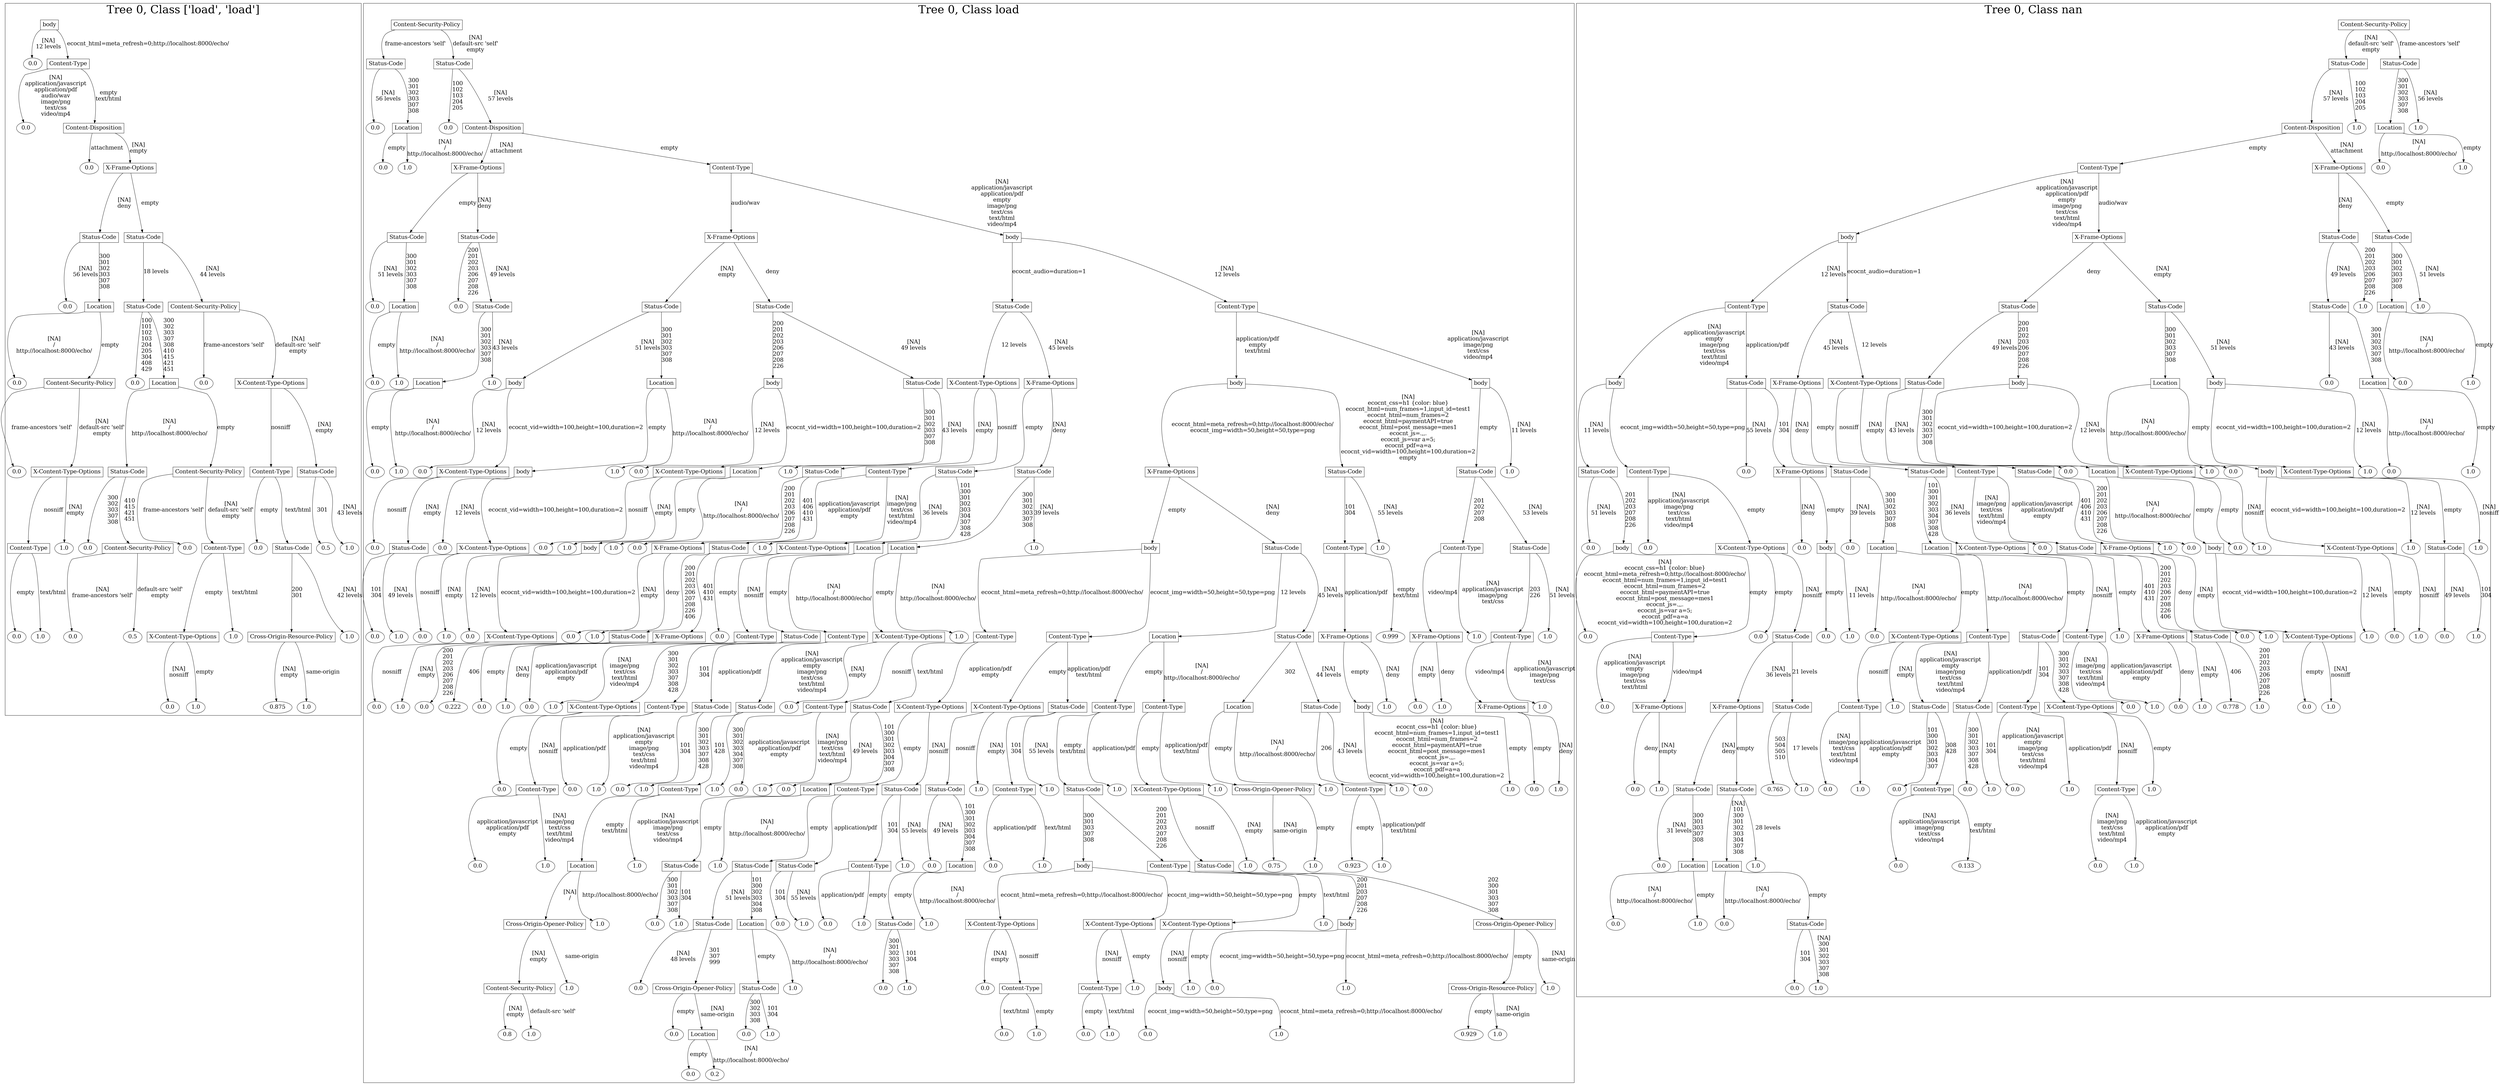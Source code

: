 /*
Generated by:
    http://https://github.com/h2oai/h2o-3/tree/master/h2o-genmodel/src/main/java/hex/genmodel/tools/PrintMojo.java
*/

/*
On a mac:

$ brew install graphviz
$ dot -Tpng file.gv -o file.png
$ open file.png
*/

digraph G {

subgraph cluster_0 {
/* Nodes */

/* Level 0 */
{
"SG_0_Node_0" [shape=box, fontsize=20, label="body"]
}

/* Level 1 */
{
"SG_0_Node_26" [fontsize=20, label="0.0"]
"SG_0_Node_1" [shape=box, fontsize=20, label="Content-Type"]
}

/* Level 2 */
{
"SG_0_Node_27" [fontsize=20, label="0.0"]
"SG_0_Node_2" [shape=box, fontsize=20, label="Content-Disposition"]
}

/* Level 3 */
{
"SG_0_Node_28" [fontsize=20, label="0.0"]
"SG_0_Node_3" [shape=box, fontsize=20, label="X-Frame-Options"]
}

/* Level 4 */
{
"SG_0_Node_4" [shape=box, fontsize=20, label="Status-Code"]
"SG_0_Node_5" [shape=box, fontsize=20, label="Status-Code"]
}

/* Level 5 */
{
"SG_0_Node_29" [fontsize=20, label="0.0"]
"SG_0_Node_6" [shape=box, fontsize=20, label="Location"]
"SG_0_Node_7" [shape=box, fontsize=20, label="Status-Code"]
"SG_0_Node_8" [shape=box, fontsize=20, label="Content-Security-Policy"]
}

/* Level 6 */
{
"SG_0_Node_30" [fontsize=20, label="0.0"]
"SG_0_Node_9" [shape=box, fontsize=20, label="Content-Security-Policy"]
"SG_0_Node_31" [fontsize=20, label="0.0"]
"SG_0_Node_10" [shape=box, fontsize=20, label="Location"]
"SG_0_Node_32" [fontsize=20, label="0.0"]
"SG_0_Node_11" [shape=box, fontsize=20, label="X-Content-Type-Options"]
}

/* Level 7 */
{
"SG_0_Node_33" [fontsize=20, label="0.0"]
"SG_0_Node_12" [shape=box, fontsize=20, label="X-Content-Type-Options"]
"SG_0_Node_13" [shape=box, fontsize=20, label="Status-Code"]
"SG_0_Node_14" [shape=box, fontsize=20, label="Content-Security-Policy"]
"SG_0_Node_15" [shape=box, fontsize=20, label="Content-Type"]
"SG_0_Node_16" [shape=box, fontsize=20, label="Status-Code"]
}

/* Level 8 */
{
"SG_0_Node_17" [shape=box, fontsize=20, label="Content-Type"]
"SG_0_Node_34" [fontsize=20, label="1.0"]
"SG_0_Node_35" [fontsize=20, label="0.0"]
"SG_0_Node_18" [shape=box, fontsize=20, label="Content-Security-Policy"]
"SG_0_Node_36" [fontsize=20, label="0.0"]
"SG_0_Node_19" [shape=box, fontsize=20, label="Content-Type"]
"SG_0_Node_37" [fontsize=20, label="0.0"]
"SG_0_Node_20" [shape=box, fontsize=20, label="Status-Code"]
"SG_0_Node_38" [fontsize=20, label="0.5"]
"SG_0_Node_39" [fontsize=20, label="1.0"]
}

/* Level 9 */
{
"SG_0_Node_40" [fontsize=20, label="0.0"]
"SG_0_Node_41" [fontsize=20, label="1.0"]
"SG_0_Node_42" [fontsize=20, label="0.0"]
"SG_0_Node_43" [fontsize=20, label="0.5"]
"SG_0_Node_23" [shape=box, fontsize=20, label="X-Content-Type-Options"]
"SG_0_Node_44" [fontsize=20, label="1.0"]
"SG_0_Node_24" [shape=box, fontsize=20, label="Cross-Origin-Resource-Policy"]
"SG_0_Node_45" [fontsize=20, label="1.0"]
}

/* Level 10 */
{
"SG_0_Node_46" [fontsize=20, label="0.0"]
"SG_0_Node_47" [fontsize=20, label="1.0"]
"SG_0_Node_48" [fontsize=20, label="0.875"]
"SG_0_Node_49" [fontsize=20, label="1.0"]
}

/* Edges */
"SG_0_Node_0" -> "SG_0_Node_26" [fontsize=20, label="[NA]
12 levels
"]
"SG_0_Node_0" -> "SG_0_Node_1" [fontsize=20, label="ecocnt_html=meta_refresh=0;http://localhost:8000/echo/
"]
"SG_0_Node_1" -> "SG_0_Node_27" [fontsize=20, label="[NA]
application/javascript
application/pdf
audio/wav
image/png
text/css
video/mp4
"]
"SG_0_Node_1" -> "SG_0_Node_2" [fontsize=20, label="empty
text/html
"]
"SG_0_Node_2" -> "SG_0_Node_28" [fontsize=20, label="attachment
"]
"SG_0_Node_2" -> "SG_0_Node_3" [fontsize=20, label="[NA]
empty
"]
"SG_0_Node_3" -> "SG_0_Node_4" [fontsize=20, label="[NA]
deny
"]
"SG_0_Node_3" -> "SG_0_Node_5" [fontsize=20, label="empty
"]
"SG_0_Node_5" -> "SG_0_Node_7" [fontsize=20, label="18 levels
"]
"SG_0_Node_5" -> "SG_0_Node_8" [fontsize=20, label="[NA]
44 levels
"]
"SG_0_Node_8" -> "SG_0_Node_32" [fontsize=20, label="frame-ancestors 'self'
"]
"SG_0_Node_8" -> "SG_0_Node_11" [fontsize=20, label="[NA]
default-src 'self'
empty
"]
"SG_0_Node_11" -> "SG_0_Node_15" [fontsize=20, label="nosniff
"]
"SG_0_Node_11" -> "SG_0_Node_16" [fontsize=20, label="[NA]
empty
"]
"SG_0_Node_16" -> "SG_0_Node_38" [fontsize=20, label="301
"]
"SG_0_Node_16" -> "SG_0_Node_39" [fontsize=20, label="[NA]
43 levels
"]
"SG_0_Node_15" -> "SG_0_Node_37" [fontsize=20, label="empty
"]
"SG_0_Node_15" -> "SG_0_Node_20" [fontsize=20, label="text/html
"]
"SG_0_Node_20" -> "SG_0_Node_24" [fontsize=20, label="200
301
"]
"SG_0_Node_20" -> "SG_0_Node_45" [fontsize=20, label="[NA]
42 levels
"]
"SG_0_Node_24" -> "SG_0_Node_48" [fontsize=20, label="[NA]
empty
"]
"SG_0_Node_24" -> "SG_0_Node_49" [fontsize=20, label="same-origin
"]
"SG_0_Node_7" -> "SG_0_Node_31" [fontsize=20, label="100
101
102
103
204
205
304
408
429
"]
"SG_0_Node_7" -> "SG_0_Node_10" [fontsize=20, label="300
302
303
307
308
410
415
421
451
"]
"SG_0_Node_10" -> "SG_0_Node_13" [fontsize=20, label="[NA]
/
http://localhost:8000/echo/
"]
"SG_0_Node_10" -> "SG_0_Node_14" [fontsize=20, label="empty
"]
"SG_0_Node_14" -> "SG_0_Node_36" [fontsize=20, label="frame-ancestors 'self'
"]
"SG_0_Node_14" -> "SG_0_Node_19" [fontsize=20, label="[NA]
default-src 'self'
empty
"]
"SG_0_Node_19" -> "SG_0_Node_23" [fontsize=20, label="empty
"]
"SG_0_Node_19" -> "SG_0_Node_44" [fontsize=20, label="text/html
"]
"SG_0_Node_23" -> "SG_0_Node_46" [fontsize=20, label="[NA]
nosniff
"]
"SG_0_Node_23" -> "SG_0_Node_47" [fontsize=20, label="empty
"]
"SG_0_Node_13" -> "SG_0_Node_35" [fontsize=20, label="300
302
303
307
308
"]
"SG_0_Node_13" -> "SG_0_Node_18" [fontsize=20, label="410
415
421
451
"]
"SG_0_Node_18" -> "SG_0_Node_42" [fontsize=20, label="[NA]
frame-ancestors 'self'
"]
"SG_0_Node_18" -> "SG_0_Node_43" [fontsize=20, label="default-src 'self'
empty
"]
"SG_0_Node_4" -> "SG_0_Node_29" [fontsize=20, label="[NA]
56 levels
"]
"SG_0_Node_4" -> "SG_0_Node_6" [fontsize=20, label="300
301
302
303
307
308
"]
"SG_0_Node_6" -> "SG_0_Node_30" [fontsize=20, label="[NA]
/
http://localhost:8000/echo/
"]
"SG_0_Node_6" -> "SG_0_Node_9" [fontsize=20, label="empty
"]
"SG_0_Node_9" -> "SG_0_Node_33" [fontsize=20, label="frame-ancestors 'self'
"]
"SG_0_Node_9" -> "SG_0_Node_12" [fontsize=20, label="[NA]
default-src 'self'
empty
"]
"SG_0_Node_12" -> "SG_0_Node_17" [fontsize=20, label="nosniff
"]
"SG_0_Node_12" -> "SG_0_Node_34" [fontsize=20, label="[NA]
empty
"]
"SG_0_Node_17" -> "SG_0_Node_40" [fontsize=20, label="empty
"]
"SG_0_Node_17" -> "SG_0_Node_41" [fontsize=20, label="text/html
"]

fontsize=40
label="Tree 0, Class ['load', 'load']"
}

subgraph cluster_1 {
/* Nodes */

/* Level 0 */
{
"SG_1_Node_0" [shape=box, fontsize=20, label="Content-Security-Policy"]
}

/* Level 1 */
{
"SG_1_Node_1" [shape=box, fontsize=20, label="Status-Code"]
"SG_1_Node_2" [shape=box, fontsize=20, label="Status-Code"]
}

/* Level 2 */
{
"SG_1_Node_126" [fontsize=20, label="0.0"]
"SG_1_Node_3" [shape=box, fontsize=20, label="Location"]
"SG_1_Node_127" [fontsize=20, label="0.0"]
"SG_1_Node_4" [shape=box, fontsize=20, label="Content-Disposition"]
}

/* Level 3 */
{
"SG_1_Node_128" [fontsize=20, label="0.0"]
"SG_1_Node_129" [fontsize=20, label="1.0"]
"SG_1_Node_5" [shape=box, fontsize=20, label="X-Frame-Options"]
"SG_1_Node_6" [shape=box, fontsize=20, label="Content-Type"]
}

/* Level 4 */
{
"SG_1_Node_7" [shape=box, fontsize=20, label="Status-Code"]
"SG_1_Node_8" [shape=box, fontsize=20, label="Status-Code"]
"SG_1_Node_9" [shape=box, fontsize=20, label="X-Frame-Options"]
"SG_1_Node_10" [shape=box, fontsize=20, label="body"]
}

/* Level 5 */
{
"SG_1_Node_130" [fontsize=20, label="0.0"]
"SG_1_Node_11" [shape=box, fontsize=20, label="Location"]
"SG_1_Node_131" [fontsize=20, label="0.0"]
"SG_1_Node_12" [shape=box, fontsize=20, label="Status-Code"]
"SG_1_Node_13" [shape=box, fontsize=20, label="Status-Code"]
"SG_1_Node_14" [shape=box, fontsize=20, label="Status-Code"]
"SG_1_Node_15" [shape=box, fontsize=20, label="Status-Code"]
"SG_1_Node_16" [shape=box, fontsize=20, label="Content-Type"]
}

/* Level 6 */
{
"SG_1_Node_132" [fontsize=20, label="0.0"]
"SG_1_Node_133" [fontsize=20, label="1.0"]
"SG_1_Node_18" [shape=box, fontsize=20, label="Location"]
"SG_1_Node_134" [fontsize=20, label="1.0"]
"SG_1_Node_20" [shape=box, fontsize=20, label="body"]
"SG_1_Node_21" [shape=box, fontsize=20, label="Location"]
"SG_1_Node_22" [shape=box, fontsize=20, label="body"]
"SG_1_Node_23" [shape=box, fontsize=20, label="Status-Code"]
"SG_1_Node_24" [shape=box, fontsize=20, label="X-Content-Type-Options"]
"SG_1_Node_25" [shape=box, fontsize=20, label="X-Frame-Options"]
"SG_1_Node_26" [shape=box, fontsize=20, label="body"]
"SG_1_Node_27" [shape=box, fontsize=20, label="body"]
}

/* Level 7 */
{
"SG_1_Node_135" [fontsize=20, label="0.0"]
"SG_1_Node_136" [fontsize=20, label="1.0"]
"SG_1_Node_137" [fontsize=20, label="0.0"]
"SG_1_Node_28" [shape=box, fontsize=20, label="X-Content-Type-Options"]
"SG_1_Node_29" [shape=box, fontsize=20, label="body"]
"SG_1_Node_138" [fontsize=20, label="1.0"]
"SG_1_Node_139" [fontsize=20, label="0.0"]
"SG_1_Node_30" [shape=box, fontsize=20, label="X-Content-Type-Options"]
"SG_1_Node_31" [shape=box, fontsize=20, label="Location"]
"SG_1_Node_140" [fontsize=20, label="1.0"]
"SG_1_Node_32" [shape=box, fontsize=20, label="Status-Code"]
"SG_1_Node_33" [shape=box, fontsize=20, label="Content-Type"]
"SG_1_Node_34" [shape=box, fontsize=20, label="Status-Code"]
"SG_1_Node_35" [shape=box, fontsize=20, label="Status-Code"]
"SG_1_Node_36" [shape=box, fontsize=20, label="X-Frame-Options"]
"SG_1_Node_37" [shape=box, fontsize=20, label="Status-Code"]
"SG_1_Node_38" [shape=box, fontsize=20, label="Status-Code"]
"SG_1_Node_141" [fontsize=20, label="1.0"]
}

/* Level 8 */
{
"SG_1_Node_142" [fontsize=20, label="0.0"]
"SG_1_Node_39" [shape=box, fontsize=20, label="Status-Code"]
"SG_1_Node_143" [fontsize=20, label="0.0"]
"SG_1_Node_40" [shape=box, fontsize=20, label="X-Content-Type-Options"]
"SG_1_Node_144" [fontsize=20, label="0.0"]
"SG_1_Node_145" [fontsize=20, label="1.0"]
"SG_1_Node_41" [shape=box, fontsize=20, label="body"]
"SG_1_Node_146" [fontsize=20, label="1.0"]
"SG_1_Node_147" [fontsize=20, label="0.0"]
"SG_1_Node_42" [shape=box, fontsize=20, label="X-Frame-Options"]
"SG_1_Node_43" [shape=box, fontsize=20, label="Status-Code"]
"SG_1_Node_148" [fontsize=20, label="1.0"]
"SG_1_Node_44" [shape=box, fontsize=20, label="X-Content-Type-Options"]
"SG_1_Node_45" [shape=box, fontsize=20, label="Location"]
"SG_1_Node_46" [shape=box, fontsize=20, label="Location"]
"SG_1_Node_149" [fontsize=20, label="1.0"]
"SG_1_Node_47" [shape=box, fontsize=20, label="body"]
"SG_1_Node_48" [shape=box, fontsize=20, label="Status-Code"]
"SG_1_Node_49" [shape=box, fontsize=20, label="Content-Type"]
"SG_1_Node_150" [fontsize=20, label="1.0"]
"SG_1_Node_51" [shape=box, fontsize=20, label="Content-Type"]
"SG_1_Node_52" [shape=box, fontsize=20, label="Status-Code"]
}

/* Level 9 */
{
"SG_1_Node_151" [fontsize=20, label="0.0"]
"SG_1_Node_152" [fontsize=20, label="1.0"]
"SG_1_Node_153" [fontsize=20, label="0.0"]
"SG_1_Node_154" [fontsize=20, label="1.0"]
"SG_1_Node_155" [fontsize=20, label="0.0"]
"SG_1_Node_53" [shape=box, fontsize=20, label="X-Content-Type-Options"]
"SG_1_Node_156" [fontsize=20, label="0.0"]
"SG_1_Node_157" [fontsize=20, label="1.0"]
"SG_1_Node_54" [shape=box, fontsize=20, label="Status-Code"]
"SG_1_Node_55" [shape=box, fontsize=20, label="X-Frame-Options"]
"SG_1_Node_158" [fontsize=20, label="0.0"]
"SG_1_Node_56" [shape=box, fontsize=20, label="Content-Type"]
"SG_1_Node_57" [shape=box, fontsize=20, label="Status-Code"]
"SG_1_Node_58" [shape=box, fontsize=20, label="Content-Type"]
"SG_1_Node_59" [shape=box, fontsize=20, label="X-Content-Type-Options"]
"SG_1_Node_159" [fontsize=20, label="1.0"]
"SG_1_Node_60" [shape=box, fontsize=20, label="Content-Type"]
"SG_1_Node_61" [shape=box, fontsize=20, label="Content-Type"]
"SG_1_Node_62" [shape=box, fontsize=20, label="Location"]
"SG_1_Node_63" [shape=box, fontsize=20, label="Status-Code"]
"SG_1_Node_64" [shape=box, fontsize=20, label="X-Frame-Options"]
"SG_1_Node_160" [fontsize=20, label="0.999"]
"SG_1_Node_66" [shape=box, fontsize=20, label="X-Frame-Options"]
"SG_1_Node_161" [fontsize=20, label="1.0"]
"SG_1_Node_67" [shape=box, fontsize=20, label="Content-Type"]
"SG_1_Node_162" [fontsize=20, label="1.0"]
}

/* Level 10 */
{
"SG_1_Node_163" [fontsize=20, label="0.0"]
"SG_1_Node_164" [fontsize=20, label="1.0"]
"SG_1_Node_165" [fontsize=20, label="0.0"]
"SG_1_Node_166" [fontsize=20, label="0.222"]
"SG_1_Node_167" [fontsize=20, label="0.0"]
"SG_1_Node_168" [fontsize=20, label="1.0"]
"SG_1_Node_169" [fontsize=20, label="0.0"]
"SG_1_Node_170" [fontsize=20, label="1.0"]
"SG_1_Node_69" [shape=box, fontsize=20, label="X-Content-Type-Options"]
"SG_1_Node_70" [shape=box, fontsize=20, label="Content-Type"]
"SG_1_Node_71" [shape=box, fontsize=20, label="Status-Code"]
"SG_1_Node_72" [shape=box, fontsize=20, label="Status-Code"]
"SG_1_Node_171" [fontsize=20, label="0.0"]
"SG_1_Node_73" [shape=box, fontsize=20, label="Content-Type"]
"SG_1_Node_74" [shape=box, fontsize=20, label="Status-Code"]
"SG_1_Node_75" [shape=box, fontsize=20, label="X-Content-Type-Options"]
"SG_1_Node_76" [shape=box, fontsize=20, label="X-Content-Type-Options"]
"SG_1_Node_77" [shape=box, fontsize=20, label="Status-Code"]
"SG_1_Node_78" [shape=box, fontsize=20, label="Content-Type"]
"SG_1_Node_79" [shape=box, fontsize=20, label="Content-Type"]
"SG_1_Node_80" [shape=box, fontsize=20, label="Location"]
"SG_1_Node_81" [shape=box, fontsize=20, label="Status-Code"]
"SG_1_Node_82" [shape=box, fontsize=20, label="body"]
"SG_1_Node_172" [fontsize=20, label="1.0"]
"SG_1_Node_173" [fontsize=20, label="0.0"]
"SG_1_Node_174" [fontsize=20, label="1.0"]
"SG_1_Node_83" [shape=box, fontsize=20, label="X-Frame-Options"]
"SG_1_Node_175" [fontsize=20, label="1.0"]
}

/* Level 11 */
{
"SG_1_Node_176" [fontsize=20, label="0.0"]
"SG_1_Node_84" [shape=box, fontsize=20, label="Content-Type"]
"SG_1_Node_177" [fontsize=20, label="0.0"]
"SG_1_Node_178" [fontsize=20, label="1.0"]
"SG_1_Node_179" [fontsize=20, label="0.0"]
"SG_1_Node_180" [fontsize=20, label="1.0"]
"SG_1_Node_85" [shape=box, fontsize=20, label="Content-Type"]
"SG_1_Node_181" [fontsize=20, label="1.0"]
"SG_1_Node_182" [fontsize=20, label="0.0"]
"SG_1_Node_183" [fontsize=20, label="1.0"]
"SG_1_Node_184" [fontsize=20, label="0.0"]
"SG_1_Node_86" [shape=box, fontsize=20, label="Location"]
"SG_1_Node_87" [shape=box, fontsize=20, label="Content-Type"]
"SG_1_Node_88" [shape=box, fontsize=20, label="Status-Code"]
"SG_1_Node_89" [shape=box, fontsize=20, label="Status-Code"]
"SG_1_Node_185" [fontsize=20, label="1.0"]
"SG_1_Node_90" [shape=box, fontsize=20, label="Content-Type"]
"SG_1_Node_186" [fontsize=20, label="1.0"]
"SG_1_Node_91" [shape=box, fontsize=20, label="Status-Code"]
"SG_1_Node_187" [fontsize=20, label="1.0"]
"SG_1_Node_92" [shape=box, fontsize=20, label="X-Content-Type-Options"]
"SG_1_Node_188" [fontsize=20, label="1.0"]
"SG_1_Node_93" [shape=box, fontsize=20, label="Cross-Origin-Opener-Policy"]
"SG_1_Node_189" [fontsize=20, label="1.0"]
"SG_1_Node_94" [shape=box, fontsize=20, label="Content-Type"]
"SG_1_Node_190" [fontsize=20, label="1.0"]
"SG_1_Node_191" [fontsize=20, label="0.0"]
"SG_1_Node_192" [fontsize=20, label="1.0"]
"SG_1_Node_193" [fontsize=20, label="0.0"]
"SG_1_Node_194" [fontsize=20, label="1.0"]
}

/* Level 12 */
{
"SG_1_Node_195" [fontsize=20, label="0.0"]
"SG_1_Node_196" [fontsize=20, label="1.0"]
"SG_1_Node_95" [shape=box, fontsize=20, label="Location"]
"SG_1_Node_197" [fontsize=20, label="1.0"]
"SG_1_Node_96" [shape=box, fontsize=20, label="Status-Code"]
"SG_1_Node_198" [fontsize=20, label="1.0"]
"SG_1_Node_97" [shape=box, fontsize=20, label="Status-Code"]
"SG_1_Node_98" [shape=box, fontsize=20, label="Status-Code"]
"SG_1_Node_99" [shape=box, fontsize=20, label="Content-Type"]
"SG_1_Node_199" [fontsize=20, label="1.0"]
"SG_1_Node_200" [fontsize=20, label="0.0"]
"SG_1_Node_100" [shape=box, fontsize=20, label="Location"]
"SG_1_Node_201" [fontsize=20, label="0.0"]
"SG_1_Node_202" [fontsize=20, label="1.0"]
"SG_1_Node_101" [shape=box, fontsize=20, label="body"]
"SG_1_Node_102" [shape=box, fontsize=20, label="Content-Type"]
"SG_1_Node_103" [shape=box, fontsize=20, label="Status-Code"]
"SG_1_Node_203" [fontsize=20, label="1.0"]
"SG_1_Node_204" [fontsize=20, label="0.75"]
"SG_1_Node_205" [fontsize=20, label="1.0"]
"SG_1_Node_206" [fontsize=20, label="0.923"]
"SG_1_Node_207" [fontsize=20, label="1.0"]
}

/* Level 13 */
{
"SG_1_Node_106" [shape=box, fontsize=20, label="Cross-Origin-Opener-Policy"]
"SG_1_Node_208" [fontsize=20, label="1.0"]
"SG_1_Node_209" [fontsize=20, label="0.0"]
"SG_1_Node_210" [fontsize=20, label="1.0"]
"SG_1_Node_107" [shape=box, fontsize=20, label="Status-Code"]
"SG_1_Node_108" [shape=box, fontsize=20, label="Location"]
"SG_1_Node_211" [fontsize=20, label="0.0"]
"SG_1_Node_212" [fontsize=20, label="1.0"]
"SG_1_Node_213" [fontsize=20, label="0.0"]
"SG_1_Node_214" [fontsize=20, label="1.0"]
"SG_1_Node_109" [shape=box, fontsize=20, label="Status-Code"]
"SG_1_Node_215" [fontsize=20, label="1.0"]
"SG_1_Node_110" [shape=box, fontsize=20, label="X-Content-Type-Options"]
"SG_1_Node_111" [shape=box, fontsize=20, label="X-Content-Type-Options"]
"SG_1_Node_112" [shape=box, fontsize=20, label="X-Content-Type-Options"]
"SG_1_Node_216" [fontsize=20, label="1.0"]
"SG_1_Node_113" [shape=box, fontsize=20, label="body"]
"SG_1_Node_114" [shape=box, fontsize=20, label="Cross-Origin-Opener-Policy"]
}

/* Level 14 */
{
"SG_1_Node_115" [shape=box, fontsize=20, label="Content-Security-Policy"]
"SG_1_Node_217" [fontsize=20, label="1.0"]
"SG_1_Node_218" [fontsize=20, label="0.0"]
"SG_1_Node_116" [shape=box, fontsize=20, label="Cross-Origin-Opener-Policy"]
"SG_1_Node_117" [shape=box, fontsize=20, label="Status-Code"]
"SG_1_Node_219" [fontsize=20, label="1.0"]
"SG_1_Node_220" [fontsize=20, label="0.0"]
"SG_1_Node_221" [fontsize=20, label="1.0"]
"SG_1_Node_222" [fontsize=20, label="0.0"]
"SG_1_Node_118" [shape=box, fontsize=20, label="Content-Type"]
"SG_1_Node_119" [shape=box, fontsize=20, label="Content-Type"]
"SG_1_Node_223" [fontsize=20, label="1.0"]
"SG_1_Node_120" [shape=box, fontsize=20, label="body"]
"SG_1_Node_224" [fontsize=20, label="1.0"]
"SG_1_Node_225" [fontsize=20, label="0.0"]
"SG_1_Node_226" [fontsize=20, label="1.0"]
"SG_1_Node_121" [shape=box, fontsize=20, label="Cross-Origin-Resource-Policy"]
"SG_1_Node_227" [fontsize=20, label="1.0"]
}

/* Level 15 */
{
"SG_1_Node_228" [fontsize=20, label="0.8"]
"SG_1_Node_229" [fontsize=20, label="1.0"]
"SG_1_Node_230" [fontsize=20, label="0.0"]
"SG_1_Node_123" [shape=box, fontsize=20, label="Location"]
"SG_1_Node_231" [fontsize=20, label="0.0"]
"SG_1_Node_232" [fontsize=20, label="1.0"]
"SG_1_Node_233" [fontsize=20, label="0.0"]
"SG_1_Node_234" [fontsize=20, label="1.0"]
"SG_1_Node_235" [fontsize=20, label="0.0"]
"SG_1_Node_236" [fontsize=20, label="1.0"]
"SG_1_Node_237" [fontsize=20, label="0.0"]
"SG_1_Node_238" [fontsize=20, label="1.0"]
"SG_1_Node_239" [fontsize=20, label="0.929"]
"SG_1_Node_240" [fontsize=20, label="1.0"]
}

/* Level 16 */
{
"SG_1_Node_241" [fontsize=20, label="0.0"]
"SG_1_Node_242" [fontsize=20, label="0.2"]
}

/* Edges */
"SG_1_Node_0" -> "SG_1_Node_1" [fontsize=20, label="frame-ancestors 'self'
"]
"SG_1_Node_0" -> "SG_1_Node_2" [fontsize=20, label="[NA]
default-src 'self'
empty
"]
"SG_1_Node_2" -> "SG_1_Node_127" [fontsize=20, label="100
102
103
204
205
"]
"SG_1_Node_2" -> "SG_1_Node_4" [fontsize=20, label="[NA]
57 levels
"]
"SG_1_Node_4" -> "SG_1_Node_5" [fontsize=20, label="[NA]
attachment
"]
"SG_1_Node_4" -> "SG_1_Node_6" [fontsize=20, label="empty
"]
"SG_1_Node_6" -> "SG_1_Node_9" [fontsize=20, label="audio/wav
"]
"SG_1_Node_6" -> "SG_1_Node_10" [fontsize=20, label="[NA]
application/javascript
application/pdf
empty
image/png
text/css
text/html
video/mp4
"]
"SG_1_Node_10" -> "SG_1_Node_15" [fontsize=20, label="ecocnt_audio=duration=1
"]
"SG_1_Node_10" -> "SG_1_Node_16" [fontsize=20, label="[NA]
12 levels
"]
"SG_1_Node_16" -> "SG_1_Node_26" [fontsize=20, label="application/pdf
empty
text/html
"]
"SG_1_Node_16" -> "SG_1_Node_27" [fontsize=20, label="[NA]
application/javascript
image/png
text/css
video/mp4
"]
"SG_1_Node_27" -> "SG_1_Node_38" [fontsize=20, label="empty
"]
"SG_1_Node_27" -> "SG_1_Node_141" [fontsize=20, label="[NA]
11 levels
"]
"SG_1_Node_38" -> "SG_1_Node_51" [fontsize=20, label="201
202
207
208
"]
"SG_1_Node_38" -> "SG_1_Node_52" [fontsize=20, label="[NA]
53 levels
"]
"SG_1_Node_52" -> "SG_1_Node_67" [fontsize=20, label="203
226
"]
"SG_1_Node_52" -> "SG_1_Node_162" [fontsize=20, label="[NA]
51 levels
"]
"SG_1_Node_67" -> "SG_1_Node_83" [fontsize=20, label="video/mp4
"]
"SG_1_Node_67" -> "SG_1_Node_175" [fontsize=20, label="[NA]
application/javascript
image/png
text/css
"]
"SG_1_Node_83" -> "SG_1_Node_193" [fontsize=20, label="empty
"]
"SG_1_Node_83" -> "SG_1_Node_194" [fontsize=20, label="[NA]
deny
"]
"SG_1_Node_51" -> "SG_1_Node_66" [fontsize=20, label="video/mp4
"]
"SG_1_Node_51" -> "SG_1_Node_161" [fontsize=20, label="[NA]
application/javascript
image/png
text/css
"]
"SG_1_Node_66" -> "SG_1_Node_173" [fontsize=20, label="[NA]
empty
"]
"SG_1_Node_66" -> "SG_1_Node_174" [fontsize=20, label="deny
"]
"SG_1_Node_26" -> "SG_1_Node_36" [fontsize=20, label="ecocnt_html=meta_refresh=0;http://localhost:8000/echo/
ecocnt_img=width=50,height=50,type=png
"]
"SG_1_Node_26" -> "SG_1_Node_37" [fontsize=20, label="[NA]
ecocnt_css=h1 {color: blue}
ecocnt_html=num_frames=1,input_id=test1
ecocnt_html=num_frames=2
ecocnt_html=paymentAPI=true
ecocnt_html=post_message=mes1
ecocnt_js=.,,.
ecocnt_js=var a=5;
ecocnt_pdf=a=a
ecocnt_vid=width=100,height=100,duration=2
empty
"]
"SG_1_Node_37" -> "SG_1_Node_49" [fontsize=20, label="101
304
"]
"SG_1_Node_37" -> "SG_1_Node_150" [fontsize=20, label="[NA]
55 levels
"]
"SG_1_Node_49" -> "SG_1_Node_64" [fontsize=20, label="application/pdf
"]
"SG_1_Node_49" -> "SG_1_Node_160" [fontsize=20, label="empty
text/html
"]
"SG_1_Node_64" -> "SG_1_Node_82" [fontsize=20, label="empty
"]
"SG_1_Node_64" -> "SG_1_Node_172" [fontsize=20, label="[NA]
deny
"]
"SG_1_Node_82" -> "SG_1_Node_191" [fontsize=20, label="[NA]
ecocnt_css=h1 {color: blue}
ecocnt_html=num_frames=1,input_id=test1
ecocnt_html=num_frames=2
ecocnt_html=paymentAPI=true
ecocnt_html=post_message=mes1
ecocnt_js=.,,.
ecocnt_js=var a=5;
ecocnt_pdf=a=a
ecocnt_vid=width=100,height=100,duration=2
"]
"SG_1_Node_82" -> "SG_1_Node_192" [fontsize=20, label="empty
"]
"SG_1_Node_36" -> "SG_1_Node_47" [fontsize=20, label="empty
"]
"SG_1_Node_36" -> "SG_1_Node_48" [fontsize=20, label="[NA]
deny
"]
"SG_1_Node_48" -> "SG_1_Node_62" [fontsize=20, label="12 levels
"]
"SG_1_Node_48" -> "SG_1_Node_63" [fontsize=20, label="[NA]
45 levels
"]
"SG_1_Node_63" -> "SG_1_Node_80" [fontsize=20, label="302
"]
"SG_1_Node_63" -> "SG_1_Node_81" [fontsize=20, label="[NA]
44 levels
"]
"SG_1_Node_81" -> "SG_1_Node_94" [fontsize=20, label="206
"]
"SG_1_Node_81" -> "SG_1_Node_190" [fontsize=20, label="[NA]
43 levels
"]
"SG_1_Node_94" -> "SG_1_Node_206" [fontsize=20, label="empty
"]
"SG_1_Node_94" -> "SG_1_Node_207" [fontsize=20, label="application/pdf
text/html
"]
"SG_1_Node_80" -> "SG_1_Node_93" [fontsize=20, label="empty
"]
"SG_1_Node_80" -> "SG_1_Node_189" [fontsize=20, label="[NA]
/
http://localhost:8000/echo/
"]
"SG_1_Node_93" -> "SG_1_Node_204" [fontsize=20, label="[NA]
same-origin
"]
"SG_1_Node_93" -> "SG_1_Node_205" [fontsize=20, label="empty
"]
"SG_1_Node_62" -> "SG_1_Node_78" [fontsize=20, label="empty
"]
"SG_1_Node_62" -> "SG_1_Node_79" [fontsize=20, label="[NA]
/
http://localhost:8000/echo/
"]
"SG_1_Node_79" -> "SG_1_Node_92" [fontsize=20, label="empty
"]
"SG_1_Node_79" -> "SG_1_Node_188" [fontsize=20, label="application/pdf
text/html
"]
"SG_1_Node_92" -> "SG_1_Node_103" [fontsize=20, label="nosniff
"]
"SG_1_Node_92" -> "SG_1_Node_203" [fontsize=20, label="[NA]
empty
"]
"SG_1_Node_103" -> "SG_1_Node_113" [fontsize=20, label="200
201
203
207
208
226
"]
"SG_1_Node_103" -> "SG_1_Node_114" [fontsize=20, label="202
300
301
303
307
308
"]
"SG_1_Node_114" -> "SG_1_Node_121" [fontsize=20, label="empty
"]
"SG_1_Node_114" -> "SG_1_Node_227" [fontsize=20, label="[NA]
same-origin
"]
"SG_1_Node_121" -> "SG_1_Node_239" [fontsize=20, label="empty
"]
"SG_1_Node_121" -> "SG_1_Node_240" [fontsize=20, label="[NA]
same-origin
"]
"SG_1_Node_113" -> "SG_1_Node_225" [fontsize=20, label="ecocnt_img=width=50,height=50,type=png
"]
"SG_1_Node_113" -> "SG_1_Node_226" [fontsize=20, label="ecocnt_html=meta_refresh=0;http://localhost:8000/echo/
"]
"SG_1_Node_78" -> "SG_1_Node_91" [fontsize=20, label="empty
text/html
"]
"SG_1_Node_78" -> "SG_1_Node_187" [fontsize=20, label="application/pdf
"]
"SG_1_Node_91" -> "SG_1_Node_101" [fontsize=20, label="300
301
303
307
308
"]
"SG_1_Node_91" -> "SG_1_Node_102" [fontsize=20, label="200
201
202
203
207
208
226
"]
"SG_1_Node_102" -> "SG_1_Node_112" [fontsize=20, label="empty
"]
"SG_1_Node_102" -> "SG_1_Node_216" [fontsize=20, label="text/html
"]
"SG_1_Node_112" -> "SG_1_Node_120" [fontsize=20, label="[NA]
nosniff
"]
"SG_1_Node_112" -> "SG_1_Node_224" [fontsize=20, label="empty
"]
"SG_1_Node_120" -> "SG_1_Node_237" [fontsize=20, label="ecocnt_img=width=50,height=50,type=png
"]
"SG_1_Node_120" -> "SG_1_Node_238" [fontsize=20, label="ecocnt_html=meta_refresh=0;http://localhost:8000/echo/
"]
"SG_1_Node_101" -> "SG_1_Node_110" [fontsize=20, label="ecocnt_html=meta_refresh=0;http://localhost:8000/echo/
"]
"SG_1_Node_101" -> "SG_1_Node_111" [fontsize=20, label="ecocnt_img=width=50,height=50,type=png
"]
"SG_1_Node_111" -> "SG_1_Node_119" [fontsize=20, label="[NA]
nosniff
"]
"SG_1_Node_111" -> "SG_1_Node_223" [fontsize=20, label="empty
"]
"SG_1_Node_119" -> "SG_1_Node_235" [fontsize=20, label="empty
"]
"SG_1_Node_119" -> "SG_1_Node_236" [fontsize=20, label="text/html
"]
"SG_1_Node_110" -> "SG_1_Node_222" [fontsize=20, label="[NA]
empty
"]
"SG_1_Node_110" -> "SG_1_Node_118" [fontsize=20, label="nosniff
"]
"SG_1_Node_118" -> "SG_1_Node_233" [fontsize=20, label="text/html
"]
"SG_1_Node_118" -> "SG_1_Node_234" [fontsize=20, label="empty
"]
"SG_1_Node_47" -> "SG_1_Node_60" [fontsize=20, label="ecocnt_html=meta_refresh=0;http://localhost:8000/echo/
"]
"SG_1_Node_47" -> "SG_1_Node_61" [fontsize=20, label="ecocnt_img=width=50,height=50,type=png
"]
"SG_1_Node_61" -> "SG_1_Node_76" [fontsize=20, label="empty
"]
"SG_1_Node_61" -> "SG_1_Node_77" [fontsize=20, label="application/pdf
text/html
"]
"SG_1_Node_77" -> "SG_1_Node_90" [fontsize=20, label="101
304
"]
"SG_1_Node_77" -> "SG_1_Node_186" [fontsize=20, label="[NA]
55 levels
"]
"SG_1_Node_90" -> "SG_1_Node_201" [fontsize=20, label="application/pdf
"]
"SG_1_Node_90" -> "SG_1_Node_202" [fontsize=20, label="text/html
"]
"SG_1_Node_76" -> "SG_1_Node_89" [fontsize=20, label="nosniff
"]
"SG_1_Node_76" -> "SG_1_Node_185" [fontsize=20, label="[NA]
empty
"]
"SG_1_Node_89" -> "SG_1_Node_200" [fontsize=20, label="[NA]
49 levels
"]
"SG_1_Node_89" -> "SG_1_Node_100" [fontsize=20, label="101
300
301
302
303
304
307
308
"]
"SG_1_Node_100" -> "SG_1_Node_109" [fontsize=20, label="empty
"]
"SG_1_Node_100" -> "SG_1_Node_215" [fontsize=20, label="[NA]
/
http://localhost:8000/echo/
"]
"SG_1_Node_109" -> "SG_1_Node_220" [fontsize=20, label="300
301
302
303
307
308
"]
"SG_1_Node_109" -> "SG_1_Node_221" [fontsize=20, label="101
304
"]
"SG_1_Node_60" -> "SG_1_Node_74" [fontsize=20, label="text/html
"]
"SG_1_Node_60" -> "SG_1_Node_75" [fontsize=20, label="application/pdf
empty
"]
"SG_1_Node_75" -> "SG_1_Node_87" [fontsize=20, label="empty
"]
"SG_1_Node_75" -> "SG_1_Node_88" [fontsize=20, label="[NA]
nosniff
"]
"SG_1_Node_88" -> "SG_1_Node_99" [fontsize=20, label="101
304
"]
"SG_1_Node_88" -> "SG_1_Node_199" [fontsize=20, label="[NA]
55 levels
"]
"SG_1_Node_99" -> "SG_1_Node_213" [fontsize=20, label="application/pdf
"]
"SG_1_Node_99" -> "SG_1_Node_214" [fontsize=20, label="empty
"]
"SG_1_Node_87" -> "SG_1_Node_97" [fontsize=20, label="empty
"]
"SG_1_Node_87" -> "SG_1_Node_98" [fontsize=20, label="application/pdf
"]
"SG_1_Node_98" -> "SG_1_Node_211" [fontsize=20, label="101
304
"]
"SG_1_Node_98" -> "SG_1_Node_212" [fontsize=20, label="[NA]
55 levels
"]
"SG_1_Node_97" -> "SG_1_Node_107" [fontsize=20, label="[NA]
51 levels
"]
"SG_1_Node_97" -> "SG_1_Node_108" [fontsize=20, label="101
300
302
303
304
308
"]
"SG_1_Node_108" -> "SG_1_Node_117" [fontsize=20, label="empty
"]
"SG_1_Node_108" -> "SG_1_Node_219" [fontsize=20, label="[NA]
/
http://localhost:8000/echo/
"]
"SG_1_Node_117" -> "SG_1_Node_231" [fontsize=20, label="300
302
303
308
"]
"SG_1_Node_117" -> "SG_1_Node_232" [fontsize=20, label="101
304
"]
"SG_1_Node_107" -> "SG_1_Node_218" [fontsize=20, label="[NA]
48 levels
"]
"SG_1_Node_107" -> "SG_1_Node_116" [fontsize=20, label="301
307
999
"]
"SG_1_Node_116" -> "SG_1_Node_230" [fontsize=20, label="empty
"]
"SG_1_Node_116" -> "SG_1_Node_123" [fontsize=20, label="[NA]
same-origin
"]
"SG_1_Node_123" -> "SG_1_Node_241" [fontsize=20, label="empty
"]
"SG_1_Node_123" -> "SG_1_Node_242" [fontsize=20, label="[NA]
/
http://localhost:8000/echo/
"]
"SG_1_Node_74" -> "SG_1_Node_184" [fontsize=20, label="[NA]
49 levels
"]
"SG_1_Node_74" -> "SG_1_Node_86" [fontsize=20, label="101
300
301
302
303
304
307
308
"]
"SG_1_Node_86" -> "SG_1_Node_96" [fontsize=20, label="empty
"]
"SG_1_Node_86" -> "SG_1_Node_198" [fontsize=20, label="[NA]
/
http://localhost:8000/echo/
"]
"SG_1_Node_96" -> "SG_1_Node_209" [fontsize=20, label="300
301
302
303
307
308
"]
"SG_1_Node_96" -> "SG_1_Node_210" [fontsize=20, label="101
304
"]
"SG_1_Node_15" -> "SG_1_Node_24" [fontsize=20, label="12 levels
"]
"SG_1_Node_15" -> "SG_1_Node_25" [fontsize=20, label="[NA]
45 levels
"]
"SG_1_Node_25" -> "SG_1_Node_34" [fontsize=20, label="empty
"]
"SG_1_Node_25" -> "SG_1_Node_35" [fontsize=20, label="[NA]
deny
"]
"SG_1_Node_35" -> "SG_1_Node_46" [fontsize=20, label="300
301
302
303
307
308
"]
"SG_1_Node_35" -> "SG_1_Node_149" [fontsize=20, label="[NA]
39 levels
"]
"SG_1_Node_46" -> "SG_1_Node_59" [fontsize=20, label="empty
"]
"SG_1_Node_46" -> "SG_1_Node_159" [fontsize=20, label="[NA]
/
http://localhost:8000/echo/
"]
"SG_1_Node_59" -> "SG_1_Node_171" [fontsize=20, label="[NA]
empty
"]
"SG_1_Node_59" -> "SG_1_Node_73" [fontsize=20, label="nosniff
"]
"SG_1_Node_73" -> "SG_1_Node_182" [fontsize=20, label="application/javascript
application/pdf
empty
"]
"SG_1_Node_73" -> "SG_1_Node_183" [fontsize=20, label="[NA]
image/png
text/css
text/html
video/mp4
"]
"SG_1_Node_34" -> "SG_1_Node_44" [fontsize=20, label="[NA]
36 levels
"]
"SG_1_Node_34" -> "SG_1_Node_45" [fontsize=20, label="101
300
301
302
303
304
307
308
428
"]
"SG_1_Node_45" -> "SG_1_Node_57" [fontsize=20, label="empty
"]
"SG_1_Node_45" -> "SG_1_Node_58" [fontsize=20, label="[NA]
/
http://localhost:8000/echo/
"]
"SG_1_Node_58" -> "SG_1_Node_71" [fontsize=20, label="application/pdf
"]
"SG_1_Node_58" -> "SG_1_Node_72" [fontsize=20, label="[NA]
application/javascript
empty
image/png
text/css
text/html
video/mp4
"]
"SG_1_Node_72" -> "SG_1_Node_85" [fontsize=20, label="101
428
"]
"SG_1_Node_72" -> "SG_1_Node_181" [fontsize=20, label="300
301
302
303
304
307
308
"]
"SG_1_Node_85" -> "SG_1_Node_95" [fontsize=20, label="empty
text/html
"]
"SG_1_Node_85" -> "SG_1_Node_197" [fontsize=20, label="[NA]
application/javascript
image/png
text/css
video/mp4
"]
"SG_1_Node_95" -> "SG_1_Node_106" [fontsize=20, label="[NA]
/
"]
"SG_1_Node_95" -> "SG_1_Node_208" [fontsize=20, label="http://localhost:8000/echo/
"]
"SG_1_Node_106" -> "SG_1_Node_115" [fontsize=20, label="[NA]
empty
"]
"SG_1_Node_106" -> "SG_1_Node_217" [fontsize=20, label="same-origin
"]
"SG_1_Node_115" -> "SG_1_Node_228" [fontsize=20, label="[NA]
empty
"]
"SG_1_Node_115" -> "SG_1_Node_229" [fontsize=20, label="default-src 'self'
"]
"SG_1_Node_71" -> "SG_1_Node_179" [fontsize=20, label="101
304
"]
"SG_1_Node_71" -> "SG_1_Node_180" [fontsize=20, label="300
301
302
303
307
308
428
"]
"SG_1_Node_57" -> "SG_1_Node_69" [fontsize=20, label="300
301
302
303
307
308
428
"]
"SG_1_Node_57" -> "SG_1_Node_70" [fontsize=20, label="101
304
"]
"SG_1_Node_70" -> "SG_1_Node_177" [fontsize=20, label="application/pdf
"]
"SG_1_Node_70" -> "SG_1_Node_178" [fontsize=20, label="[NA]
application/javascript
empty
image/png
text/css
text/html
video/mp4
"]
"SG_1_Node_69" -> "SG_1_Node_176" [fontsize=20, label="empty
"]
"SG_1_Node_69" -> "SG_1_Node_84" [fontsize=20, label="[NA]
nosniff
"]
"SG_1_Node_84" -> "SG_1_Node_195" [fontsize=20, label="application/javascript
application/pdf
empty
"]
"SG_1_Node_84" -> "SG_1_Node_196" [fontsize=20, label="[NA]
image/png
text/css
text/html
video/mp4
"]
"SG_1_Node_44" -> "SG_1_Node_158" [fontsize=20, label="empty
"]
"SG_1_Node_44" -> "SG_1_Node_56" [fontsize=20, label="[NA]
nosniff
"]
"SG_1_Node_56" -> "SG_1_Node_169" [fontsize=20, label="application/javascript
application/pdf
empty
"]
"SG_1_Node_56" -> "SG_1_Node_170" [fontsize=20, label="[NA]
image/png
text/css
text/html
video/mp4
"]
"SG_1_Node_24" -> "SG_1_Node_32" [fontsize=20, label="[NA]
empty
"]
"SG_1_Node_24" -> "SG_1_Node_33" [fontsize=20, label="nosniff
"]
"SG_1_Node_33" -> "SG_1_Node_43" [fontsize=20, label="application/javascript
application/pdf
empty
"]
"SG_1_Node_33" -> "SG_1_Node_148" [fontsize=20, label="[NA]
image/png
text/css
text/html
video/mp4
"]
"SG_1_Node_43" -> "SG_1_Node_54" [fontsize=20, label="200
201
202
203
206
207
208
226
406
"]
"SG_1_Node_43" -> "SG_1_Node_55" [fontsize=20, label="401
410
431
"]
"SG_1_Node_55" -> "SG_1_Node_167" [fontsize=20, label="empty
"]
"SG_1_Node_55" -> "SG_1_Node_168" [fontsize=20, label="[NA]
deny
"]
"SG_1_Node_54" -> "SG_1_Node_165" [fontsize=20, label="200
201
202
203
206
207
208
226
"]
"SG_1_Node_54" -> "SG_1_Node_166" [fontsize=20, label="406
"]
"SG_1_Node_32" -> "SG_1_Node_147" [fontsize=20, label="200
201
202
203
206
207
208
226
"]
"SG_1_Node_32" -> "SG_1_Node_42" [fontsize=20, label="401
406
410
431
"]
"SG_1_Node_42" -> "SG_1_Node_156" [fontsize=20, label="[NA]
empty
"]
"SG_1_Node_42" -> "SG_1_Node_157" [fontsize=20, label="deny
"]
"SG_1_Node_9" -> "SG_1_Node_13" [fontsize=20, label="[NA]
empty
"]
"SG_1_Node_9" -> "SG_1_Node_14" [fontsize=20, label="deny
"]
"SG_1_Node_14" -> "SG_1_Node_22" [fontsize=20, label="200
201
202
203
206
207
208
226
"]
"SG_1_Node_14" -> "SG_1_Node_23" [fontsize=20, label="[NA]
49 levels
"]
"SG_1_Node_23" -> "SG_1_Node_31" [fontsize=20, label="300
301
302
303
307
308
"]
"SG_1_Node_23" -> "SG_1_Node_140" [fontsize=20, label="[NA]
43 levels
"]
"SG_1_Node_31" -> "SG_1_Node_41" [fontsize=20, label="empty
"]
"SG_1_Node_31" -> "SG_1_Node_146" [fontsize=20, label="[NA]
/
http://localhost:8000/echo/
"]
"SG_1_Node_41" -> "SG_1_Node_155" [fontsize=20, label="[NA]
12 levels
"]
"SG_1_Node_41" -> "SG_1_Node_53" [fontsize=20, label="ecocnt_vid=width=100,height=100,duration=2
"]
"SG_1_Node_53" -> "SG_1_Node_163" [fontsize=20, label="nosniff
"]
"SG_1_Node_53" -> "SG_1_Node_164" [fontsize=20, label="[NA]
empty
"]
"SG_1_Node_22" -> "SG_1_Node_139" [fontsize=20, label="[NA]
12 levels
"]
"SG_1_Node_22" -> "SG_1_Node_30" [fontsize=20, label="ecocnt_vid=width=100,height=100,duration=2
"]
"SG_1_Node_30" -> "SG_1_Node_144" [fontsize=20, label="nosniff
"]
"SG_1_Node_30" -> "SG_1_Node_145" [fontsize=20, label="[NA]
empty
"]
"SG_1_Node_13" -> "SG_1_Node_20" [fontsize=20, label="[NA]
51 levels
"]
"SG_1_Node_13" -> "SG_1_Node_21" [fontsize=20, label="300
301
302
303
307
308
"]
"SG_1_Node_21" -> "SG_1_Node_29" [fontsize=20, label="empty
"]
"SG_1_Node_21" -> "SG_1_Node_138" [fontsize=20, label="[NA]
/
http://localhost:8000/echo/
"]
"SG_1_Node_29" -> "SG_1_Node_143" [fontsize=20, label="[NA]
12 levels
"]
"SG_1_Node_29" -> "SG_1_Node_40" [fontsize=20, label="ecocnt_vid=width=100,height=100,duration=2
"]
"SG_1_Node_40" -> "SG_1_Node_153" [fontsize=20, label="nosniff
"]
"SG_1_Node_40" -> "SG_1_Node_154" [fontsize=20, label="[NA]
empty
"]
"SG_1_Node_20" -> "SG_1_Node_137" [fontsize=20, label="[NA]
12 levels
"]
"SG_1_Node_20" -> "SG_1_Node_28" [fontsize=20, label="ecocnt_vid=width=100,height=100,duration=2
"]
"SG_1_Node_28" -> "SG_1_Node_142" [fontsize=20, label="nosniff
"]
"SG_1_Node_28" -> "SG_1_Node_39" [fontsize=20, label="[NA]
empty
"]
"SG_1_Node_39" -> "SG_1_Node_151" [fontsize=20, label="101
304
"]
"SG_1_Node_39" -> "SG_1_Node_152" [fontsize=20, label="[NA]
49 levels
"]
"SG_1_Node_5" -> "SG_1_Node_7" [fontsize=20, label="empty
"]
"SG_1_Node_5" -> "SG_1_Node_8" [fontsize=20, label="[NA]
deny
"]
"SG_1_Node_8" -> "SG_1_Node_131" [fontsize=20, label="200
201
202
203
206
207
208
226
"]
"SG_1_Node_8" -> "SG_1_Node_12" [fontsize=20, label="[NA]
49 levels
"]
"SG_1_Node_12" -> "SG_1_Node_18" [fontsize=20, label="300
301
302
303
307
308
"]
"SG_1_Node_12" -> "SG_1_Node_134" [fontsize=20, label="[NA]
43 levels
"]
"SG_1_Node_18" -> "SG_1_Node_135" [fontsize=20, label="empty
"]
"SG_1_Node_18" -> "SG_1_Node_136" [fontsize=20, label="[NA]
/
http://localhost:8000/echo/
"]
"SG_1_Node_7" -> "SG_1_Node_130" [fontsize=20, label="[NA]
51 levels
"]
"SG_1_Node_7" -> "SG_1_Node_11" [fontsize=20, label="300
301
302
303
307
308
"]
"SG_1_Node_11" -> "SG_1_Node_132" [fontsize=20, label="empty
"]
"SG_1_Node_11" -> "SG_1_Node_133" [fontsize=20, label="[NA]
/
http://localhost:8000/echo/
"]
"SG_1_Node_1" -> "SG_1_Node_126" [fontsize=20, label="[NA]
56 levels
"]
"SG_1_Node_1" -> "SG_1_Node_3" [fontsize=20, label="300
301
302
303
307
308
"]
"SG_1_Node_3" -> "SG_1_Node_128" [fontsize=20, label="empty
"]
"SG_1_Node_3" -> "SG_1_Node_129" [fontsize=20, label="[NA]
/
http://localhost:8000/echo/
"]

fontsize=40
label="Tree 0, Class load"
}

subgraph cluster_2 {
/* Nodes */

/* Level 0 */
{
"SG_2_Node_0" [shape=box, fontsize=20, label="Content-Security-Policy"]
}

/* Level 1 */
{
"SG_2_Node_1" [shape=box, fontsize=20, label="Status-Code"]
"SG_2_Node_2" [shape=box, fontsize=20, label="Status-Code"]
}

/* Level 2 */
{
"SG_2_Node_3" [shape=box, fontsize=20, label="Content-Disposition"]
"SG_2_Node_79" [fontsize=20, label="1.0"]
"SG_2_Node_4" [shape=box, fontsize=20, label="Location"]
"SG_2_Node_80" [fontsize=20, label="1.0"]
}

/* Level 3 */
{
"SG_2_Node_5" [shape=box, fontsize=20, label="Content-Type"]
"SG_2_Node_6" [shape=box, fontsize=20, label="X-Frame-Options"]
"SG_2_Node_81" [fontsize=20, label="0.0"]
"SG_2_Node_82" [fontsize=20, label="1.0"]
}

/* Level 4 */
{
"SG_2_Node_7" [shape=box, fontsize=20, label="body"]
"SG_2_Node_8" [shape=box, fontsize=20, label="X-Frame-Options"]
"SG_2_Node_9" [shape=box, fontsize=20, label="Status-Code"]
"SG_2_Node_10" [shape=box, fontsize=20, label="Status-Code"]
}

/* Level 5 */
{
"SG_2_Node_11" [shape=box, fontsize=20, label="Content-Type"]
"SG_2_Node_12" [shape=box, fontsize=20, label="Status-Code"]
"SG_2_Node_13" [shape=box, fontsize=20, label="Status-Code"]
"SG_2_Node_14" [shape=box, fontsize=20, label="Status-Code"]
"SG_2_Node_15" [shape=box, fontsize=20, label="Status-Code"]
"SG_2_Node_83" [fontsize=20, label="1.0"]
"SG_2_Node_16" [shape=box, fontsize=20, label="Location"]
"SG_2_Node_84" [fontsize=20, label="1.0"]
}

/* Level 6 */
{
"SG_2_Node_17" [shape=box, fontsize=20, label="body"]
"SG_2_Node_18" [shape=box, fontsize=20, label="Status-Code"]
"SG_2_Node_19" [shape=box, fontsize=20, label="X-Frame-Options"]
"SG_2_Node_20" [shape=box, fontsize=20, label="X-Content-Type-Options"]
"SG_2_Node_21" [shape=box, fontsize=20, label="Status-Code"]
"SG_2_Node_22" [shape=box, fontsize=20, label="body"]
"SG_2_Node_23" [shape=box, fontsize=20, label="Location"]
"SG_2_Node_24" [shape=box, fontsize=20, label="body"]
"SG_2_Node_85" [fontsize=20, label="0.0"]
"SG_2_Node_26" [shape=box, fontsize=20, label="Location"]
"SG_2_Node_86" [fontsize=20, label="0.0"]
"SG_2_Node_87" [fontsize=20, label="1.0"]
}

/* Level 7 */
{
"SG_2_Node_28" [shape=box, fontsize=20, label="Status-Code"]
"SG_2_Node_29" [shape=box, fontsize=20, label="Content-Type"]
"SG_2_Node_88" [fontsize=20, label="0.0"]
"SG_2_Node_31" [shape=box, fontsize=20, label="X-Frame-Options"]
"SG_2_Node_32" [shape=box, fontsize=20, label="Status-Code"]
"SG_2_Node_33" [shape=box, fontsize=20, label="Status-Code"]
"SG_2_Node_34" [shape=box, fontsize=20, label="Content-Type"]
"SG_2_Node_35" [shape=box, fontsize=20, label="Status-Code"]
"SG_2_Node_89" [fontsize=20, label="0.0"]
"SG_2_Node_36" [shape=box, fontsize=20, label="Location"]
"SG_2_Node_37" [shape=box, fontsize=20, label="X-Content-Type-Options"]
"SG_2_Node_90" [fontsize=20, label="1.0"]
"SG_2_Node_91" [fontsize=20, label="0.0"]
"SG_2_Node_38" [shape=box, fontsize=20, label="body"]
"SG_2_Node_39" [shape=box, fontsize=20, label="X-Content-Type-Options"]
"SG_2_Node_92" [fontsize=20, label="1.0"]
"SG_2_Node_93" [fontsize=20, label="0.0"]
"SG_2_Node_94" [fontsize=20, label="1.0"]
}

/* Level 8 */
{
"SG_2_Node_95" [fontsize=20, label="0.0"]
"SG_2_Node_41" [shape=box, fontsize=20, label="body"]
"SG_2_Node_96" [fontsize=20, label="0.0"]
"SG_2_Node_42" [shape=box, fontsize=20, label="X-Content-Type-Options"]
"SG_2_Node_97" [fontsize=20, label="0.0"]
"SG_2_Node_43" [shape=box, fontsize=20, label="body"]
"SG_2_Node_98" [fontsize=20, label="0.0"]
"SG_2_Node_44" [shape=box, fontsize=20, label="Location"]
"SG_2_Node_45" [shape=box, fontsize=20, label="Location"]
"SG_2_Node_46" [shape=box, fontsize=20, label="X-Content-Type-Options"]
"SG_2_Node_99" [fontsize=20, label="0.0"]
"SG_2_Node_47" [shape=box, fontsize=20, label="Status-Code"]
"SG_2_Node_48" [shape=box, fontsize=20, label="X-Frame-Options"]
"SG_2_Node_100" [fontsize=20, label="1.0"]
"SG_2_Node_101" [fontsize=20, label="0.0"]
"SG_2_Node_49" [shape=box, fontsize=20, label="body"]
"SG_2_Node_102" [fontsize=20, label="0.0"]
"SG_2_Node_103" [fontsize=20, label="1.0"]
"SG_2_Node_50" [shape=box, fontsize=20, label="X-Content-Type-Options"]
"SG_2_Node_104" [fontsize=20, label="1.0"]
"SG_2_Node_51" [shape=box, fontsize=20, label="Status-Code"]
"SG_2_Node_105" [fontsize=20, label="1.0"]
}

/* Level 9 */
{
"SG_2_Node_106" [fontsize=20, label="0.0"]
"SG_2_Node_52" [shape=box, fontsize=20, label="Content-Type"]
"SG_2_Node_107" [fontsize=20, label="0.0"]
"SG_2_Node_53" [shape=box, fontsize=20, label="Status-Code"]
"SG_2_Node_108" [fontsize=20, label="0.0"]
"SG_2_Node_109" [fontsize=20, label="1.0"]
"SG_2_Node_110" [fontsize=20, label="0.0"]
"SG_2_Node_54" [shape=box, fontsize=20, label="X-Content-Type-Options"]
"SG_2_Node_55" [shape=box, fontsize=20, label="Content-Type"]
"SG_2_Node_56" [shape=box, fontsize=20, label="Status-Code"]
"SG_2_Node_57" [shape=box, fontsize=20, label="Content-Type"]
"SG_2_Node_111" [fontsize=20, label="1.0"]
"SG_2_Node_58" [shape=box, fontsize=20, label="X-Frame-Options"]
"SG_2_Node_59" [shape=box, fontsize=20, label="Status-Code"]
"SG_2_Node_112" [fontsize=20, label="0.0"]
"SG_2_Node_113" [fontsize=20, label="1.0"]
"SG_2_Node_60" [shape=box, fontsize=20, label="X-Content-Type-Options"]
"SG_2_Node_114" [fontsize=20, label="1.0"]
"SG_2_Node_115" [fontsize=20, label="0.0"]
"SG_2_Node_116" [fontsize=20, label="1.0"]
"SG_2_Node_117" [fontsize=20, label="0.0"]
"SG_2_Node_118" [fontsize=20, label="1.0"]
}

/* Level 10 */
{
"SG_2_Node_119" [fontsize=20, label="0.0"]
"SG_2_Node_61" [shape=box, fontsize=20, label="X-Frame-Options"]
"SG_2_Node_62" [shape=box, fontsize=20, label="X-Frame-Options"]
"SG_2_Node_63" [shape=box, fontsize=20, label="Status-Code"]
"SG_2_Node_64" [shape=box, fontsize=20, label="Content-Type"]
"SG_2_Node_120" [fontsize=20, label="1.0"]
"SG_2_Node_65" [shape=box, fontsize=20, label="Status-Code"]
"SG_2_Node_66" [shape=box, fontsize=20, label="Status-Code"]
"SG_2_Node_67" [shape=box, fontsize=20, label="Content-Type"]
"SG_2_Node_68" [shape=box, fontsize=20, label="X-Content-Type-Options"]
"SG_2_Node_121" [fontsize=20, label="0.0"]
"SG_2_Node_122" [fontsize=20, label="1.0"]
"SG_2_Node_123" [fontsize=20, label="0.0"]
"SG_2_Node_124" [fontsize=20, label="1.0"]
"SG_2_Node_125" [fontsize=20, label="0.778"]
"SG_2_Node_126" [fontsize=20, label="1.0"]
"SG_2_Node_127" [fontsize=20, label="0.0"]
"SG_2_Node_128" [fontsize=20, label="1.0"]
}

/* Level 11 */
{
"SG_2_Node_129" [fontsize=20, label="0.0"]
"SG_2_Node_130" [fontsize=20, label="1.0"]
"SG_2_Node_70" [shape=box, fontsize=20, label="Status-Code"]
"SG_2_Node_71" [shape=box, fontsize=20, label="Status-Code"]
"SG_2_Node_131" [fontsize=20, label="0.765"]
"SG_2_Node_132" [fontsize=20, label="1.0"]
"SG_2_Node_133" [fontsize=20, label="0.0"]
"SG_2_Node_134" [fontsize=20, label="1.0"]
"SG_2_Node_135" [fontsize=20, label="0.0"]
"SG_2_Node_73" [shape=box, fontsize=20, label="Content-Type"]
"SG_2_Node_136" [fontsize=20, label="0.0"]
"SG_2_Node_137" [fontsize=20, label="1.0"]
"SG_2_Node_138" [fontsize=20, label="0.0"]
"SG_2_Node_139" [fontsize=20, label="1.0"]
"SG_2_Node_74" [shape=box, fontsize=20, label="Content-Type"]
"SG_2_Node_140" [fontsize=20, label="1.0"]
}

/* Level 12 */
{
"SG_2_Node_141" [fontsize=20, label="0.0"]
"SG_2_Node_75" [shape=box, fontsize=20, label="Location"]
"SG_2_Node_76" [shape=box, fontsize=20, label="Location"]
"SG_2_Node_142" [fontsize=20, label="1.0"]
"SG_2_Node_143" [fontsize=20, label="0.0"]
"SG_2_Node_144" [fontsize=20, label="0.133"]
"SG_2_Node_145" [fontsize=20, label="0.0"]
"SG_2_Node_146" [fontsize=20, label="1.0"]
}

/* Level 13 */
{
"SG_2_Node_147" [fontsize=20, label="0.0"]
"SG_2_Node_148" [fontsize=20, label="1.0"]
"SG_2_Node_149" [fontsize=20, label="0.0"]
"SG_2_Node_78" [shape=box, fontsize=20, label="Status-Code"]
}

/* Level 14 */
{
"SG_2_Node_150" [fontsize=20, label="0.0"]
"SG_2_Node_151" [fontsize=20, label="1.0"]
}

/* Edges */
"SG_2_Node_0" -> "SG_2_Node_1" [fontsize=20, label="[NA]
default-src 'self'
empty
"]
"SG_2_Node_0" -> "SG_2_Node_2" [fontsize=20, label="frame-ancestors 'self'
"]
"SG_2_Node_2" -> "SG_2_Node_4" [fontsize=20, label="300
301
302
303
307
308
"]
"SG_2_Node_2" -> "SG_2_Node_80" [fontsize=20, label="[NA]
56 levels
"]
"SG_2_Node_4" -> "SG_2_Node_81" [fontsize=20, label="[NA]
/
http://localhost:8000/echo/
"]
"SG_2_Node_4" -> "SG_2_Node_82" [fontsize=20, label="empty
"]
"SG_2_Node_1" -> "SG_2_Node_3" [fontsize=20, label="[NA]
57 levels
"]
"SG_2_Node_1" -> "SG_2_Node_79" [fontsize=20, label="100
102
103
204
205
"]
"SG_2_Node_3" -> "SG_2_Node_5" [fontsize=20, label="empty
"]
"SG_2_Node_3" -> "SG_2_Node_6" [fontsize=20, label="[NA]
attachment
"]
"SG_2_Node_6" -> "SG_2_Node_9" [fontsize=20, label="[NA]
deny
"]
"SG_2_Node_6" -> "SG_2_Node_10" [fontsize=20, label="empty
"]
"SG_2_Node_10" -> "SG_2_Node_16" [fontsize=20, label="300
301
302
303
307
308
"]
"SG_2_Node_10" -> "SG_2_Node_84" [fontsize=20, label="[NA]
51 levels
"]
"SG_2_Node_16" -> "SG_2_Node_86" [fontsize=20, label="[NA]
/
http://localhost:8000/echo/
"]
"SG_2_Node_16" -> "SG_2_Node_87" [fontsize=20, label="empty
"]
"SG_2_Node_9" -> "SG_2_Node_15" [fontsize=20, label="[NA]
49 levels
"]
"SG_2_Node_9" -> "SG_2_Node_83" [fontsize=20, label="200
201
202
203
206
207
208
226
"]
"SG_2_Node_15" -> "SG_2_Node_85" [fontsize=20, label="[NA]
43 levels
"]
"SG_2_Node_15" -> "SG_2_Node_26" [fontsize=20, label="300
301
302
303
307
308
"]
"SG_2_Node_26" -> "SG_2_Node_93" [fontsize=20, label="[NA]
/
http://localhost:8000/echo/
"]
"SG_2_Node_26" -> "SG_2_Node_94" [fontsize=20, label="empty
"]
"SG_2_Node_5" -> "SG_2_Node_7" [fontsize=20, label="[NA]
application/javascript
application/pdf
empty
image/png
text/css
text/html
video/mp4
"]
"SG_2_Node_5" -> "SG_2_Node_8" [fontsize=20, label="audio/wav
"]
"SG_2_Node_8" -> "SG_2_Node_13" [fontsize=20, label="deny
"]
"SG_2_Node_8" -> "SG_2_Node_14" [fontsize=20, label="[NA]
empty
"]
"SG_2_Node_14" -> "SG_2_Node_23" [fontsize=20, label="300
301
302
303
307
308
"]
"SG_2_Node_14" -> "SG_2_Node_24" [fontsize=20, label="[NA]
51 levels
"]
"SG_2_Node_24" -> "SG_2_Node_39" [fontsize=20, label="ecocnt_vid=width=100,height=100,duration=2
"]
"SG_2_Node_24" -> "SG_2_Node_92" [fontsize=20, label="[NA]
12 levels
"]
"SG_2_Node_39" -> "SG_2_Node_51" [fontsize=20, label="empty
"]
"SG_2_Node_39" -> "SG_2_Node_105" [fontsize=20, label="[NA]
nosniff
"]
"SG_2_Node_51" -> "SG_2_Node_117" [fontsize=20, label="[NA]
49 levels
"]
"SG_2_Node_51" -> "SG_2_Node_118" [fontsize=20, label="101
304
"]
"SG_2_Node_23" -> "SG_2_Node_91" [fontsize=20, label="[NA]
/
http://localhost:8000/echo/
"]
"SG_2_Node_23" -> "SG_2_Node_38" [fontsize=20, label="empty
"]
"SG_2_Node_38" -> "SG_2_Node_50" [fontsize=20, label="ecocnt_vid=width=100,height=100,duration=2
"]
"SG_2_Node_38" -> "SG_2_Node_104" [fontsize=20, label="[NA]
12 levels
"]
"SG_2_Node_50" -> "SG_2_Node_115" [fontsize=20, label="empty
"]
"SG_2_Node_50" -> "SG_2_Node_116" [fontsize=20, label="[NA]
nosniff
"]
"SG_2_Node_13" -> "SG_2_Node_21" [fontsize=20, label="[NA]
49 levels
"]
"SG_2_Node_13" -> "SG_2_Node_22" [fontsize=20, label="200
201
202
203
206
207
208
226
"]
"SG_2_Node_22" -> "SG_2_Node_37" [fontsize=20, label="ecocnt_vid=width=100,height=100,duration=2
"]
"SG_2_Node_22" -> "SG_2_Node_90" [fontsize=20, label="[NA]
12 levels
"]
"SG_2_Node_37" -> "SG_2_Node_102" [fontsize=20, label="empty
"]
"SG_2_Node_37" -> "SG_2_Node_103" [fontsize=20, label="[NA]
nosniff
"]
"SG_2_Node_21" -> "SG_2_Node_89" [fontsize=20, label="[NA]
43 levels
"]
"SG_2_Node_21" -> "SG_2_Node_36" [fontsize=20, label="300
301
302
303
307
308
"]
"SG_2_Node_36" -> "SG_2_Node_101" [fontsize=20, label="[NA]
/
http://localhost:8000/echo/
"]
"SG_2_Node_36" -> "SG_2_Node_49" [fontsize=20, label="empty
"]
"SG_2_Node_49" -> "SG_2_Node_60" [fontsize=20, label="ecocnt_vid=width=100,height=100,duration=2
"]
"SG_2_Node_49" -> "SG_2_Node_114" [fontsize=20, label="[NA]
12 levels
"]
"SG_2_Node_60" -> "SG_2_Node_127" [fontsize=20, label="empty
"]
"SG_2_Node_60" -> "SG_2_Node_128" [fontsize=20, label="[NA]
nosniff
"]
"SG_2_Node_7" -> "SG_2_Node_11" [fontsize=20, label="[NA]
12 levels
"]
"SG_2_Node_7" -> "SG_2_Node_12" [fontsize=20, label="ecocnt_audio=duration=1
"]
"SG_2_Node_12" -> "SG_2_Node_19" [fontsize=20, label="[NA]
45 levels
"]
"SG_2_Node_12" -> "SG_2_Node_20" [fontsize=20, label="12 levels
"]
"SG_2_Node_20" -> "SG_2_Node_34" [fontsize=20, label="nosniff
"]
"SG_2_Node_20" -> "SG_2_Node_35" [fontsize=20, label="[NA]
empty
"]
"SG_2_Node_35" -> "SG_2_Node_48" [fontsize=20, label="401
406
410
431
"]
"SG_2_Node_35" -> "SG_2_Node_100" [fontsize=20, label="200
201
202
203
206
207
208
226
"]
"SG_2_Node_48" -> "SG_2_Node_112" [fontsize=20, label="deny
"]
"SG_2_Node_48" -> "SG_2_Node_113" [fontsize=20, label="[NA]
empty
"]
"SG_2_Node_34" -> "SG_2_Node_99" [fontsize=20, label="[NA]
image/png
text/css
text/html
video/mp4
"]
"SG_2_Node_34" -> "SG_2_Node_47" [fontsize=20, label="application/javascript
application/pdf
empty
"]
"SG_2_Node_47" -> "SG_2_Node_58" [fontsize=20, label="401
410
431
"]
"SG_2_Node_47" -> "SG_2_Node_59" [fontsize=20, label="200
201
202
203
206
207
208
226
406
"]
"SG_2_Node_59" -> "SG_2_Node_125" [fontsize=20, label="406
"]
"SG_2_Node_59" -> "SG_2_Node_126" [fontsize=20, label="200
201
202
203
206
207
208
226
"]
"SG_2_Node_58" -> "SG_2_Node_123" [fontsize=20, label="deny
"]
"SG_2_Node_58" -> "SG_2_Node_124" [fontsize=20, label="[NA]
empty
"]
"SG_2_Node_19" -> "SG_2_Node_32" [fontsize=20, label="[NA]
deny
"]
"SG_2_Node_19" -> "SG_2_Node_33" [fontsize=20, label="empty
"]
"SG_2_Node_33" -> "SG_2_Node_45" [fontsize=20, label="101
300
301
302
303
304
307
308
428
"]
"SG_2_Node_33" -> "SG_2_Node_46" [fontsize=20, label="[NA]
36 levels
"]
"SG_2_Node_46" -> "SG_2_Node_57" [fontsize=20, label="[NA]
nosniff
"]
"SG_2_Node_46" -> "SG_2_Node_111" [fontsize=20, label="empty
"]
"SG_2_Node_57" -> "SG_2_Node_121" [fontsize=20, label="[NA]
image/png
text/css
text/html
video/mp4
"]
"SG_2_Node_57" -> "SG_2_Node_122" [fontsize=20, label="application/javascript
application/pdf
empty
"]
"SG_2_Node_45" -> "SG_2_Node_55" [fontsize=20, label="[NA]
/
http://localhost:8000/echo/
"]
"SG_2_Node_45" -> "SG_2_Node_56" [fontsize=20, label="empty
"]
"SG_2_Node_56" -> "SG_2_Node_67" [fontsize=20, label="101
304
"]
"SG_2_Node_56" -> "SG_2_Node_68" [fontsize=20, label="300
301
302
303
307
308
428
"]
"SG_2_Node_68" -> "SG_2_Node_74" [fontsize=20, label="[NA]
nosniff
"]
"SG_2_Node_68" -> "SG_2_Node_140" [fontsize=20, label="empty
"]
"SG_2_Node_74" -> "SG_2_Node_145" [fontsize=20, label="[NA]
image/png
text/css
text/html
video/mp4
"]
"SG_2_Node_74" -> "SG_2_Node_146" [fontsize=20, label="application/javascript
application/pdf
empty
"]
"SG_2_Node_67" -> "SG_2_Node_138" [fontsize=20, label="[NA]
application/javascript
empty
image/png
text/css
text/html
video/mp4
"]
"SG_2_Node_67" -> "SG_2_Node_139" [fontsize=20, label="application/pdf
"]
"SG_2_Node_55" -> "SG_2_Node_65" [fontsize=20, label="[NA]
application/javascript
empty
image/png
text/css
text/html
video/mp4
"]
"SG_2_Node_55" -> "SG_2_Node_66" [fontsize=20, label="application/pdf
"]
"SG_2_Node_66" -> "SG_2_Node_136" [fontsize=20, label="300
301
302
303
307
308
428
"]
"SG_2_Node_66" -> "SG_2_Node_137" [fontsize=20, label="101
304
"]
"SG_2_Node_65" -> "SG_2_Node_135" [fontsize=20, label="101
300
301
302
303
304
307
"]
"SG_2_Node_65" -> "SG_2_Node_73" [fontsize=20, label="308
428
"]
"SG_2_Node_73" -> "SG_2_Node_143" [fontsize=20, label="[NA]
application/javascript
image/png
text/css
video/mp4
"]
"SG_2_Node_73" -> "SG_2_Node_144" [fontsize=20, label="empty
text/html
"]
"SG_2_Node_32" -> "SG_2_Node_98" [fontsize=20, label="[NA]
39 levels
"]
"SG_2_Node_32" -> "SG_2_Node_44" [fontsize=20, label="300
301
302
303
307
308
"]
"SG_2_Node_44" -> "SG_2_Node_110" [fontsize=20, label="[NA]
/
http://localhost:8000/echo/
"]
"SG_2_Node_44" -> "SG_2_Node_54" [fontsize=20, label="empty
"]
"SG_2_Node_54" -> "SG_2_Node_64" [fontsize=20, label="nosniff
"]
"SG_2_Node_54" -> "SG_2_Node_120" [fontsize=20, label="[NA]
empty
"]
"SG_2_Node_64" -> "SG_2_Node_133" [fontsize=20, label="[NA]
image/png
text/css
text/html
video/mp4
"]
"SG_2_Node_64" -> "SG_2_Node_134" [fontsize=20, label="application/javascript
application/pdf
empty
"]
"SG_2_Node_11" -> "SG_2_Node_17" [fontsize=20, label="[NA]
application/javascript
empty
image/png
text/css
text/html
video/mp4
"]
"SG_2_Node_11" -> "SG_2_Node_18" [fontsize=20, label="application/pdf
"]
"SG_2_Node_18" -> "SG_2_Node_88" [fontsize=20, label="[NA]
55 levels
"]
"SG_2_Node_18" -> "SG_2_Node_31" [fontsize=20, label="101
304
"]
"SG_2_Node_31" -> "SG_2_Node_97" [fontsize=20, label="[NA]
deny
"]
"SG_2_Node_31" -> "SG_2_Node_43" [fontsize=20, label="empty
"]
"SG_2_Node_43" -> "SG_2_Node_108" [fontsize=20, label="empty
"]
"SG_2_Node_43" -> "SG_2_Node_109" [fontsize=20, label="[NA]
11 levels
"]
"SG_2_Node_17" -> "SG_2_Node_28" [fontsize=20, label="[NA]
11 levels
"]
"SG_2_Node_17" -> "SG_2_Node_29" [fontsize=20, label="ecocnt_img=width=50,height=50,type=png
"]
"SG_2_Node_29" -> "SG_2_Node_96" [fontsize=20, label="[NA]
application/javascript
image/png
text/css
text/html
video/mp4
"]
"SG_2_Node_29" -> "SG_2_Node_42" [fontsize=20, label="empty
"]
"SG_2_Node_42" -> "SG_2_Node_107" [fontsize=20, label="empty
"]
"SG_2_Node_42" -> "SG_2_Node_53" [fontsize=20, label="[NA]
nosniff
"]
"SG_2_Node_53" -> "SG_2_Node_62" [fontsize=20, label="[NA]
36 levels
"]
"SG_2_Node_53" -> "SG_2_Node_63" [fontsize=20, label="21 levels
"]
"SG_2_Node_63" -> "SG_2_Node_131" [fontsize=20, label="503
504
505
510
"]
"SG_2_Node_63" -> "SG_2_Node_132" [fontsize=20, label="17 levels
"]
"SG_2_Node_62" -> "SG_2_Node_70" [fontsize=20, label="[NA]
deny
"]
"SG_2_Node_62" -> "SG_2_Node_71" [fontsize=20, label="empty
"]
"SG_2_Node_71" -> "SG_2_Node_76" [fontsize=20, label="[NA]
101
300
301
302
303
304
307
308
"]
"SG_2_Node_71" -> "SG_2_Node_142" [fontsize=20, label="28 levels
"]
"SG_2_Node_76" -> "SG_2_Node_149" [fontsize=20, label="[NA]
/
http://localhost:8000/echo/
"]
"SG_2_Node_76" -> "SG_2_Node_78" [fontsize=20, label="empty
"]
"SG_2_Node_78" -> "SG_2_Node_150" [fontsize=20, label="101
304
"]
"SG_2_Node_78" -> "SG_2_Node_151" [fontsize=20, label="[NA]
300
301
302
303
307
308
"]
"SG_2_Node_70" -> "SG_2_Node_141" [fontsize=20, label="[NA]
31 levels
"]
"SG_2_Node_70" -> "SG_2_Node_75" [fontsize=20, label="300
301
303
307
308
"]
"SG_2_Node_75" -> "SG_2_Node_147" [fontsize=20, label="[NA]
/
http://localhost:8000/echo/
"]
"SG_2_Node_75" -> "SG_2_Node_148" [fontsize=20, label="empty
"]
"SG_2_Node_28" -> "SG_2_Node_95" [fontsize=20, label="[NA]
51 levels
"]
"SG_2_Node_28" -> "SG_2_Node_41" [fontsize=20, label="201
202
203
207
208
226
"]
"SG_2_Node_41" -> "SG_2_Node_106" [fontsize=20, label="[NA]
ecocnt_css=h1 {color: blue}
ecocnt_html=meta_refresh=0;http://localhost:8000/echo/
ecocnt_html=num_frames=1,input_id=test1
ecocnt_html=num_frames=2
ecocnt_html=paymentAPI=true
ecocnt_html=post_message=mes1
ecocnt_js=.,,.
ecocnt_js=var a=5;
ecocnt_pdf=a=a
ecocnt_vid=width=100,height=100,duration=2
"]
"SG_2_Node_41" -> "SG_2_Node_52" [fontsize=20, label="empty
"]
"SG_2_Node_52" -> "SG_2_Node_119" [fontsize=20, label="[NA]
application/javascript
empty
image/png
text/css
text/html
"]
"SG_2_Node_52" -> "SG_2_Node_61" [fontsize=20, label="video/mp4
"]
"SG_2_Node_61" -> "SG_2_Node_129" [fontsize=20, label="deny
"]
"SG_2_Node_61" -> "SG_2_Node_130" [fontsize=20, label="[NA]
empty
"]

fontsize=40
label="Tree 0, Class nan"
}

}

